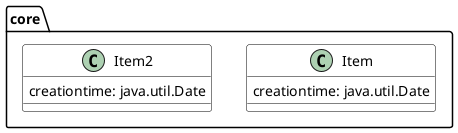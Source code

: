 @startuml
skinparam class {
    BackgroundColor White
    BorderColor Black
    ArrowColor Black
}
package core {
    class Item {
        creationtime: java.util.Date
    }
}
skinparam class {
    BackgroundColor White
    BorderColor Black
    ArrowColor Black
}
package core {
    class Item2 {
        creationtime: java.util.Date
    }
}
@enduml
